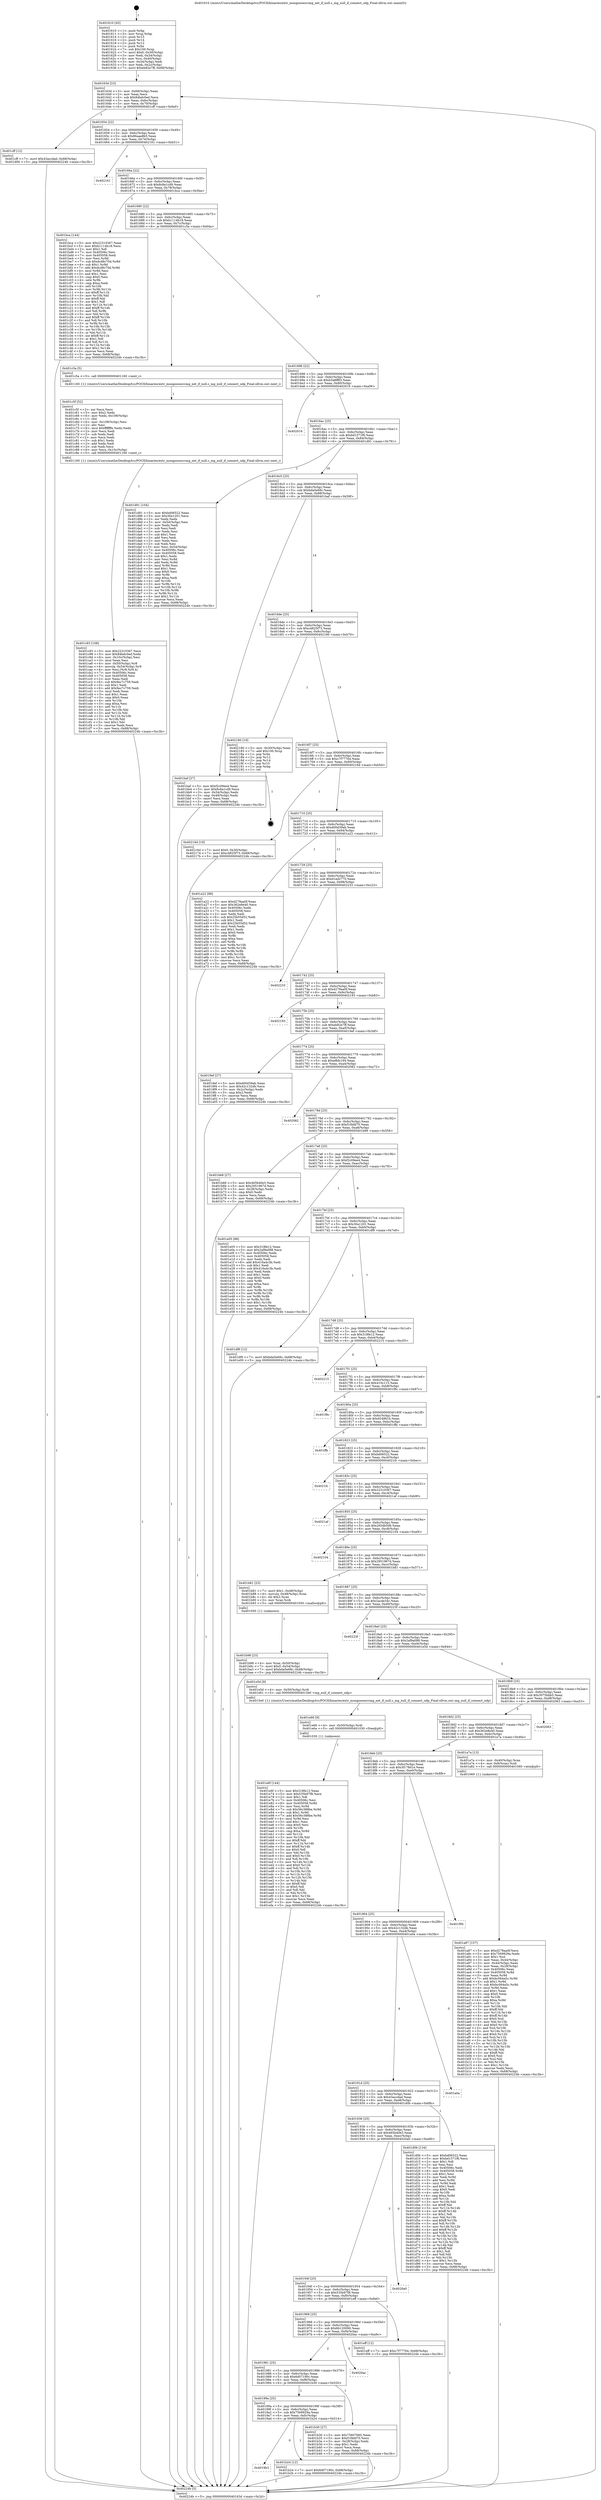 digraph "0x401610" {
  label = "0x401610 (/mnt/c/Users/mathe/Desktop/tcc/POCII/binaries/extr_mongoosesrcmg_net_if_null.c_mg_null_if_connect_udp_Final-ollvm.out::main(0))"
  labelloc = "t"
  node[shape=record]

  Entry [label="",width=0.3,height=0.3,shape=circle,fillcolor=black,style=filled]
  "0x40163d" [label="{
     0x40163d [23]\l
     | [instrs]\l
     &nbsp;&nbsp;0x40163d \<+3\>: mov -0x68(%rbp),%eax\l
     &nbsp;&nbsp;0x401640 \<+2\>: mov %eax,%ecx\l
     &nbsp;&nbsp;0x401642 \<+6\>: sub $0x84bdc0ed,%ecx\l
     &nbsp;&nbsp;0x401648 \<+3\>: mov %eax,-0x6c(%rbp)\l
     &nbsp;&nbsp;0x40164b \<+3\>: mov %ecx,-0x70(%rbp)\l
     &nbsp;&nbsp;0x40164e \<+6\>: je 0000000000401cff \<main+0x6ef\>\l
  }"]
  "0x401cff" [label="{
     0x401cff [12]\l
     | [instrs]\l
     &nbsp;&nbsp;0x401cff \<+7\>: movl $0x43accdad,-0x68(%rbp)\l
     &nbsp;&nbsp;0x401d06 \<+5\>: jmp 000000000040224b \<main+0xc3b\>\l
  }"]
  "0x401654" [label="{
     0x401654 [22]\l
     | [instrs]\l
     &nbsp;&nbsp;0x401654 \<+5\>: jmp 0000000000401659 \<main+0x49\>\l
     &nbsp;&nbsp;0x401659 \<+3\>: mov -0x6c(%rbp),%eax\l
     &nbsp;&nbsp;0x40165c \<+5\>: sub $0x86aae8b5,%eax\l
     &nbsp;&nbsp;0x401661 \<+3\>: mov %eax,-0x74(%rbp)\l
     &nbsp;&nbsp;0x401664 \<+6\>: je 0000000000402161 \<main+0xb51\>\l
  }"]
  Exit [label="",width=0.3,height=0.3,shape=circle,fillcolor=black,style=filled,peripheries=2]
  "0x402161" [label="{
     0x402161\l
  }", style=dashed]
  "0x40166a" [label="{
     0x40166a [22]\l
     | [instrs]\l
     &nbsp;&nbsp;0x40166a \<+5\>: jmp 000000000040166f \<main+0x5f\>\l
     &nbsp;&nbsp;0x40166f \<+3\>: mov -0x6c(%rbp),%eax\l
     &nbsp;&nbsp;0x401672 \<+5\>: sub $0x8c8a1cd9,%eax\l
     &nbsp;&nbsp;0x401677 \<+3\>: mov %eax,-0x78(%rbp)\l
     &nbsp;&nbsp;0x40167a \<+6\>: je 0000000000401bca \<main+0x5ba\>\l
  }"]
  "0x401e6f" [label="{
     0x401e6f [144]\l
     | [instrs]\l
     &nbsp;&nbsp;0x401e6f \<+5\>: mov $0x318fe12,%eax\l
     &nbsp;&nbsp;0x401e74 \<+5\>: mov $0x535b97f8,%ecx\l
     &nbsp;&nbsp;0x401e79 \<+2\>: mov $0x1,%dl\l
     &nbsp;&nbsp;0x401e7b \<+7\>: mov 0x40506c,%esi\l
     &nbsp;&nbsp;0x401e82 \<+8\>: mov 0x405058,%r8d\l
     &nbsp;&nbsp;0x401e8a \<+3\>: mov %esi,%r9d\l
     &nbsp;&nbsp;0x401e8d \<+7\>: sub $0x56c388be,%r9d\l
     &nbsp;&nbsp;0x401e94 \<+4\>: sub $0x1,%r9d\l
     &nbsp;&nbsp;0x401e98 \<+7\>: add $0x56c388be,%r9d\l
     &nbsp;&nbsp;0x401e9f \<+4\>: imul %r9d,%esi\l
     &nbsp;&nbsp;0x401ea3 \<+3\>: and $0x1,%esi\l
     &nbsp;&nbsp;0x401ea6 \<+3\>: cmp $0x0,%esi\l
     &nbsp;&nbsp;0x401ea9 \<+4\>: sete %r10b\l
     &nbsp;&nbsp;0x401ead \<+4\>: cmp $0xa,%r8d\l
     &nbsp;&nbsp;0x401eb1 \<+4\>: setl %r11b\l
     &nbsp;&nbsp;0x401eb5 \<+3\>: mov %r10b,%bl\l
     &nbsp;&nbsp;0x401eb8 \<+3\>: xor $0xff,%bl\l
     &nbsp;&nbsp;0x401ebb \<+3\>: mov %r11b,%r14b\l
     &nbsp;&nbsp;0x401ebe \<+4\>: xor $0xff,%r14b\l
     &nbsp;&nbsp;0x401ec2 \<+3\>: xor $0x0,%dl\l
     &nbsp;&nbsp;0x401ec5 \<+3\>: mov %bl,%r15b\l
     &nbsp;&nbsp;0x401ec8 \<+4\>: and $0x0,%r15b\l
     &nbsp;&nbsp;0x401ecc \<+3\>: and %dl,%r10b\l
     &nbsp;&nbsp;0x401ecf \<+3\>: mov %r14b,%r12b\l
     &nbsp;&nbsp;0x401ed2 \<+4\>: and $0x0,%r12b\l
     &nbsp;&nbsp;0x401ed6 \<+3\>: and %dl,%r11b\l
     &nbsp;&nbsp;0x401ed9 \<+3\>: or %r10b,%r15b\l
     &nbsp;&nbsp;0x401edc \<+3\>: or %r11b,%r12b\l
     &nbsp;&nbsp;0x401edf \<+3\>: xor %r12b,%r15b\l
     &nbsp;&nbsp;0x401ee2 \<+3\>: or %r14b,%bl\l
     &nbsp;&nbsp;0x401ee5 \<+3\>: xor $0xff,%bl\l
     &nbsp;&nbsp;0x401ee8 \<+3\>: or $0x0,%dl\l
     &nbsp;&nbsp;0x401eeb \<+2\>: and %dl,%bl\l
     &nbsp;&nbsp;0x401eed \<+3\>: or %bl,%r15b\l
     &nbsp;&nbsp;0x401ef0 \<+4\>: test $0x1,%r15b\l
     &nbsp;&nbsp;0x401ef4 \<+3\>: cmovne %ecx,%eax\l
     &nbsp;&nbsp;0x401ef7 \<+3\>: mov %eax,-0x68(%rbp)\l
     &nbsp;&nbsp;0x401efa \<+5\>: jmp 000000000040224b \<main+0xc3b\>\l
  }"]
  "0x401bca" [label="{
     0x401bca [144]\l
     | [instrs]\l
     &nbsp;&nbsp;0x401bca \<+5\>: mov $0x22310367,%eax\l
     &nbsp;&nbsp;0x401bcf \<+5\>: mov $0xb1114b18,%ecx\l
     &nbsp;&nbsp;0x401bd4 \<+2\>: mov $0x1,%dl\l
     &nbsp;&nbsp;0x401bd6 \<+7\>: mov 0x40506c,%esi\l
     &nbsp;&nbsp;0x401bdd \<+7\>: mov 0x405058,%edi\l
     &nbsp;&nbsp;0x401be4 \<+3\>: mov %esi,%r8d\l
     &nbsp;&nbsp;0x401be7 \<+7\>: sub $0xdcd8c70d,%r8d\l
     &nbsp;&nbsp;0x401bee \<+4\>: sub $0x1,%r8d\l
     &nbsp;&nbsp;0x401bf2 \<+7\>: add $0xdcd8c70d,%r8d\l
     &nbsp;&nbsp;0x401bf9 \<+4\>: imul %r8d,%esi\l
     &nbsp;&nbsp;0x401bfd \<+3\>: and $0x1,%esi\l
     &nbsp;&nbsp;0x401c00 \<+3\>: cmp $0x0,%esi\l
     &nbsp;&nbsp;0x401c03 \<+4\>: sete %r9b\l
     &nbsp;&nbsp;0x401c07 \<+3\>: cmp $0xa,%edi\l
     &nbsp;&nbsp;0x401c0a \<+4\>: setl %r10b\l
     &nbsp;&nbsp;0x401c0e \<+3\>: mov %r9b,%r11b\l
     &nbsp;&nbsp;0x401c11 \<+4\>: xor $0xff,%r11b\l
     &nbsp;&nbsp;0x401c15 \<+3\>: mov %r10b,%bl\l
     &nbsp;&nbsp;0x401c18 \<+3\>: xor $0xff,%bl\l
     &nbsp;&nbsp;0x401c1b \<+3\>: xor $0x1,%dl\l
     &nbsp;&nbsp;0x401c1e \<+3\>: mov %r11b,%r14b\l
     &nbsp;&nbsp;0x401c21 \<+4\>: and $0xff,%r14b\l
     &nbsp;&nbsp;0x401c25 \<+3\>: and %dl,%r9b\l
     &nbsp;&nbsp;0x401c28 \<+3\>: mov %bl,%r15b\l
     &nbsp;&nbsp;0x401c2b \<+4\>: and $0xff,%r15b\l
     &nbsp;&nbsp;0x401c2f \<+3\>: and %dl,%r10b\l
     &nbsp;&nbsp;0x401c32 \<+3\>: or %r9b,%r14b\l
     &nbsp;&nbsp;0x401c35 \<+3\>: or %r10b,%r15b\l
     &nbsp;&nbsp;0x401c38 \<+3\>: xor %r15b,%r14b\l
     &nbsp;&nbsp;0x401c3b \<+3\>: or %bl,%r11b\l
     &nbsp;&nbsp;0x401c3e \<+4\>: xor $0xff,%r11b\l
     &nbsp;&nbsp;0x401c42 \<+3\>: or $0x1,%dl\l
     &nbsp;&nbsp;0x401c45 \<+3\>: and %dl,%r11b\l
     &nbsp;&nbsp;0x401c48 \<+3\>: or %r11b,%r14b\l
     &nbsp;&nbsp;0x401c4b \<+4\>: test $0x1,%r14b\l
     &nbsp;&nbsp;0x401c4f \<+3\>: cmovne %ecx,%eax\l
     &nbsp;&nbsp;0x401c52 \<+3\>: mov %eax,-0x68(%rbp)\l
     &nbsp;&nbsp;0x401c55 \<+5\>: jmp 000000000040224b \<main+0xc3b\>\l
  }"]
  "0x401680" [label="{
     0x401680 [22]\l
     | [instrs]\l
     &nbsp;&nbsp;0x401680 \<+5\>: jmp 0000000000401685 \<main+0x75\>\l
     &nbsp;&nbsp;0x401685 \<+3\>: mov -0x6c(%rbp),%eax\l
     &nbsp;&nbsp;0x401688 \<+5\>: sub $0xb1114b18,%eax\l
     &nbsp;&nbsp;0x40168d \<+3\>: mov %eax,-0x7c(%rbp)\l
     &nbsp;&nbsp;0x401690 \<+6\>: je 0000000000401c5a \<main+0x64a\>\l
  }"]
  "0x401e66" [label="{
     0x401e66 [9]\l
     | [instrs]\l
     &nbsp;&nbsp;0x401e66 \<+4\>: mov -0x50(%rbp),%rdi\l
     &nbsp;&nbsp;0x401e6a \<+5\>: call 0000000000401030 \<free@plt\>\l
     | [calls]\l
     &nbsp;&nbsp;0x401030 \{1\} (unknown)\l
  }"]
  "0x401c5a" [label="{
     0x401c5a [5]\l
     | [instrs]\l
     &nbsp;&nbsp;0x401c5a \<+5\>: call 0000000000401160 \<next_i\>\l
     | [calls]\l
     &nbsp;&nbsp;0x401160 \{1\} (/mnt/c/Users/mathe/Desktop/tcc/POCII/binaries/extr_mongoosesrcmg_net_if_null.c_mg_null_if_connect_udp_Final-ollvm.out::next_i)\l
  }"]
  "0x401696" [label="{
     0x401696 [22]\l
     | [instrs]\l
     &nbsp;&nbsp;0x401696 \<+5\>: jmp 000000000040169b \<main+0x8b\>\l
     &nbsp;&nbsp;0x40169b \<+3\>: mov -0x6c(%rbp),%eax\l
     &nbsp;&nbsp;0x40169e \<+5\>: sub $0xb3a8ff83,%eax\l
     &nbsp;&nbsp;0x4016a3 \<+3\>: mov %eax,-0x80(%rbp)\l
     &nbsp;&nbsp;0x4016a6 \<+6\>: je 0000000000402016 \<main+0xa06\>\l
  }"]
  "0x401c93" [label="{
     0x401c93 [108]\l
     | [instrs]\l
     &nbsp;&nbsp;0x401c93 \<+5\>: mov $0x22310367,%ecx\l
     &nbsp;&nbsp;0x401c98 \<+5\>: mov $0x84bdc0ed,%edx\l
     &nbsp;&nbsp;0x401c9d \<+6\>: mov -0x10c(%rbp),%esi\l
     &nbsp;&nbsp;0x401ca3 \<+3\>: imul %eax,%esi\l
     &nbsp;&nbsp;0x401ca6 \<+4\>: mov -0x50(%rbp),%r8\l
     &nbsp;&nbsp;0x401caa \<+4\>: movslq -0x54(%rbp),%r9\l
     &nbsp;&nbsp;0x401cae \<+4\>: mov %esi,(%r8,%r9,4)\l
     &nbsp;&nbsp;0x401cb2 \<+7\>: mov 0x40506c,%eax\l
     &nbsp;&nbsp;0x401cb9 \<+7\>: mov 0x405058,%esi\l
     &nbsp;&nbsp;0x401cc0 \<+2\>: mov %eax,%edi\l
     &nbsp;&nbsp;0x401cc2 \<+6\>: sub $0x9ec7c759,%edi\l
     &nbsp;&nbsp;0x401cc8 \<+3\>: sub $0x1,%edi\l
     &nbsp;&nbsp;0x401ccb \<+6\>: add $0x9ec7c759,%edi\l
     &nbsp;&nbsp;0x401cd1 \<+3\>: imul %edi,%eax\l
     &nbsp;&nbsp;0x401cd4 \<+3\>: and $0x1,%eax\l
     &nbsp;&nbsp;0x401cd7 \<+3\>: cmp $0x0,%eax\l
     &nbsp;&nbsp;0x401cda \<+4\>: sete %r10b\l
     &nbsp;&nbsp;0x401cde \<+3\>: cmp $0xa,%esi\l
     &nbsp;&nbsp;0x401ce1 \<+4\>: setl %r11b\l
     &nbsp;&nbsp;0x401ce5 \<+3\>: mov %r10b,%bl\l
     &nbsp;&nbsp;0x401ce8 \<+3\>: and %r11b,%bl\l
     &nbsp;&nbsp;0x401ceb \<+3\>: xor %r11b,%r10b\l
     &nbsp;&nbsp;0x401cee \<+3\>: or %r10b,%bl\l
     &nbsp;&nbsp;0x401cf1 \<+3\>: test $0x1,%bl\l
     &nbsp;&nbsp;0x401cf4 \<+3\>: cmovne %edx,%ecx\l
     &nbsp;&nbsp;0x401cf7 \<+3\>: mov %ecx,-0x68(%rbp)\l
     &nbsp;&nbsp;0x401cfa \<+5\>: jmp 000000000040224b \<main+0xc3b\>\l
  }"]
  "0x402016" [label="{
     0x402016\l
  }", style=dashed]
  "0x4016ac" [label="{
     0x4016ac [25]\l
     | [instrs]\l
     &nbsp;&nbsp;0x4016ac \<+5\>: jmp 00000000004016b1 \<main+0xa1\>\l
     &nbsp;&nbsp;0x4016b1 \<+3\>: mov -0x6c(%rbp),%eax\l
     &nbsp;&nbsp;0x4016b4 \<+5\>: sub $0xbd1571f6,%eax\l
     &nbsp;&nbsp;0x4016b9 \<+6\>: mov %eax,-0x84(%rbp)\l
     &nbsp;&nbsp;0x4016bf \<+6\>: je 0000000000401d91 \<main+0x781\>\l
  }"]
  "0x401c5f" [label="{
     0x401c5f [52]\l
     | [instrs]\l
     &nbsp;&nbsp;0x401c5f \<+2\>: xor %ecx,%ecx\l
     &nbsp;&nbsp;0x401c61 \<+5\>: mov $0x2,%edx\l
     &nbsp;&nbsp;0x401c66 \<+6\>: mov %edx,-0x108(%rbp)\l
     &nbsp;&nbsp;0x401c6c \<+1\>: cltd\l
     &nbsp;&nbsp;0x401c6d \<+6\>: mov -0x108(%rbp),%esi\l
     &nbsp;&nbsp;0x401c73 \<+2\>: idiv %esi\l
     &nbsp;&nbsp;0x401c75 \<+6\>: imul $0xfffffffe,%edx,%edx\l
     &nbsp;&nbsp;0x401c7b \<+2\>: mov %ecx,%edi\l
     &nbsp;&nbsp;0x401c7d \<+2\>: sub %edx,%edi\l
     &nbsp;&nbsp;0x401c7f \<+2\>: mov %ecx,%edx\l
     &nbsp;&nbsp;0x401c81 \<+3\>: sub $0x1,%edx\l
     &nbsp;&nbsp;0x401c84 \<+2\>: add %edx,%edi\l
     &nbsp;&nbsp;0x401c86 \<+2\>: sub %edi,%ecx\l
     &nbsp;&nbsp;0x401c88 \<+6\>: mov %ecx,-0x10c(%rbp)\l
     &nbsp;&nbsp;0x401c8e \<+5\>: call 0000000000401160 \<next_i\>\l
     | [calls]\l
     &nbsp;&nbsp;0x401160 \{1\} (/mnt/c/Users/mathe/Desktop/tcc/POCII/binaries/extr_mongoosesrcmg_net_if_null.c_mg_null_if_connect_udp_Final-ollvm.out::next_i)\l
  }"]
  "0x401d91" [label="{
     0x401d91 [104]\l
     | [instrs]\l
     &nbsp;&nbsp;0x401d91 \<+5\>: mov $0xbd06522,%eax\l
     &nbsp;&nbsp;0x401d96 \<+5\>: mov $0x30a1201,%ecx\l
     &nbsp;&nbsp;0x401d9b \<+2\>: xor %edx,%edx\l
     &nbsp;&nbsp;0x401d9d \<+3\>: mov -0x54(%rbp),%esi\l
     &nbsp;&nbsp;0x401da0 \<+2\>: mov %edx,%edi\l
     &nbsp;&nbsp;0x401da2 \<+2\>: sub %esi,%edi\l
     &nbsp;&nbsp;0x401da4 \<+2\>: mov %edx,%esi\l
     &nbsp;&nbsp;0x401da6 \<+3\>: sub $0x1,%esi\l
     &nbsp;&nbsp;0x401da9 \<+2\>: add %esi,%edi\l
     &nbsp;&nbsp;0x401dab \<+2\>: mov %edx,%esi\l
     &nbsp;&nbsp;0x401dad \<+2\>: sub %edi,%esi\l
     &nbsp;&nbsp;0x401daf \<+3\>: mov %esi,-0x54(%rbp)\l
     &nbsp;&nbsp;0x401db2 \<+7\>: mov 0x40506c,%esi\l
     &nbsp;&nbsp;0x401db9 \<+7\>: mov 0x405058,%edi\l
     &nbsp;&nbsp;0x401dc0 \<+3\>: sub $0x1,%edx\l
     &nbsp;&nbsp;0x401dc3 \<+3\>: mov %esi,%r8d\l
     &nbsp;&nbsp;0x401dc6 \<+3\>: add %edx,%r8d\l
     &nbsp;&nbsp;0x401dc9 \<+4\>: imul %r8d,%esi\l
     &nbsp;&nbsp;0x401dcd \<+3\>: and $0x1,%esi\l
     &nbsp;&nbsp;0x401dd0 \<+3\>: cmp $0x0,%esi\l
     &nbsp;&nbsp;0x401dd3 \<+4\>: sete %r9b\l
     &nbsp;&nbsp;0x401dd7 \<+3\>: cmp $0xa,%edi\l
     &nbsp;&nbsp;0x401dda \<+4\>: setl %r10b\l
     &nbsp;&nbsp;0x401dde \<+3\>: mov %r9b,%r11b\l
     &nbsp;&nbsp;0x401de1 \<+3\>: and %r10b,%r11b\l
     &nbsp;&nbsp;0x401de4 \<+3\>: xor %r10b,%r9b\l
     &nbsp;&nbsp;0x401de7 \<+3\>: or %r9b,%r11b\l
     &nbsp;&nbsp;0x401dea \<+4\>: test $0x1,%r11b\l
     &nbsp;&nbsp;0x401dee \<+3\>: cmovne %ecx,%eax\l
     &nbsp;&nbsp;0x401df1 \<+3\>: mov %eax,-0x68(%rbp)\l
     &nbsp;&nbsp;0x401df4 \<+5\>: jmp 000000000040224b \<main+0xc3b\>\l
  }"]
  "0x4016c5" [label="{
     0x4016c5 [25]\l
     | [instrs]\l
     &nbsp;&nbsp;0x4016c5 \<+5\>: jmp 00000000004016ca \<main+0xba\>\l
     &nbsp;&nbsp;0x4016ca \<+3\>: mov -0x6c(%rbp),%eax\l
     &nbsp;&nbsp;0x4016cd \<+5\>: sub $0xbda5e68c,%eax\l
     &nbsp;&nbsp;0x4016d2 \<+6\>: mov %eax,-0x88(%rbp)\l
     &nbsp;&nbsp;0x4016d8 \<+6\>: je 0000000000401baf \<main+0x59f\>\l
  }"]
  "0x401b98" [label="{
     0x401b98 [23]\l
     | [instrs]\l
     &nbsp;&nbsp;0x401b98 \<+4\>: mov %rax,-0x50(%rbp)\l
     &nbsp;&nbsp;0x401b9c \<+7\>: movl $0x0,-0x54(%rbp)\l
     &nbsp;&nbsp;0x401ba3 \<+7\>: movl $0xbda5e68c,-0x68(%rbp)\l
     &nbsp;&nbsp;0x401baa \<+5\>: jmp 000000000040224b \<main+0xc3b\>\l
  }"]
  "0x401baf" [label="{
     0x401baf [27]\l
     | [instrs]\l
     &nbsp;&nbsp;0x401baf \<+5\>: mov $0xf2c09ee4,%eax\l
     &nbsp;&nbsp;0x401bb4 \<+5\>: mov $0x8c8a1cd9,%ecx\l
     &nbsp;&nbsp;0x401bb9 \<+3\>: mov -0x54(%rbp),%edx\l
     &nbsp;&nbsp;0x401bbc \<+3\>: cmp -0x48(%rbp),%edx\l
     &nbsp;&nbsp;0x401bbf \<+3\>: cmovl %ecx,%eax\l
     &nbsp;&nbsp;0x401bc2 \<+3\>: mov %eax,-0x68(%rbp)\l
     &nbsp;&nbsp;0x401bc5 \<+5\>: jmp 000000000040224b \<main+0xc3b\>\l
  }"]
  "0x4016de" [label="{
     0x4016de [25]\l
     | [instrs]\l
     &nbsp;&nbsp;0x4016de \<+5\>: jmp 00000000004016e3 \<main+0xd3\>\l
     &nbsp;&nbsp;0x4016e3 \<+3\>: mov -0x6c(%rbp),%eax\l
     &nbsp;&nbsp;0x4016e6 \<+5\>: sub $0xc4825f73,%eax\l
     &nbsp;&nbsp;0x4016eb \<+6\>: mov %eax,-0x8c(%rbp)\l
     &nbsp;&nbsp;0x4016f1 \<+6\>: je 0000000000402180 \<main+0xb70\>\l
  }"]
  "0x4019b3" [label="{
     0x4019b3\l
  }", style=dashed]
  "0x402180" [label="{
     0x402180 [19]\l
     | [instrs]\l
     &nbsp;&nbsp;0x402180 \<+3\>: mov -0x30(%rbp),%eax\l
     &nbsp;&nbsp;0x402183 \<+7\>: add $0x100,%rsp\l
     &nbsp;&nbsp;0x40218a \<+1\>: pop %rbx\l
     &nbsp;&nbsp;0x40218b \<+2\>: pop %r12\l
     &nbsp;&nbsp;0x40218d \<+2\>: pop %r14\l
     &nbsp;&nbsp;0x40218f \<+2\>: pop %r15\l
     &nbsp;&nbsp;0x402191 \<+1\>: pop %rbp\l
     &nbsp;&nbsp;0x402192 \<+1\>: ret\l
  }"]
  "0x4016f7" [label="{
     0x4016f7 [25]\l
     | [instrs]\l
     &nbsp;&nbsp;0x4016f7 \<+5\>: jmp 00000000004016fc \<main+0xec\>\l
     &nbsp;&nbsp;0x4016fc \<+3\>: mov -0x6c(%rbp),%eax\l
     &nbsp;&nbsp;0x4016ff \<+5\>: sub $0xc7f77764,%eax\l
     &nbsp;&nbsp;0x401704 \<+6\>: mov %eax,-0x90(%rbp)\l
     &nbsp;&nbsp;0x40170a \<+6\>: je 000000000040216d \<main+0xb5d\>\l
  }"]
  "0x401b24" [label="{
     0x401b24 [12]\l
     | [instrs]\l
     &nbsp;&nbsp;0x401b24 \<+7\>: movl $0x6d07190c,-0x68(%rbp)\l
     &nbsp;&nbsp;0x401b2b \<+5\>: jmp 000000000040224b \<main+0xc3b\>\l
  }"]
  "0x40216d" [label="{
     0x40216d [19]\l
     | [instrs]\l
     &nbsp;&nbsp;0x40216d \<+7\>: movl $0x0,-0x30(%rbp)\l
     &nbsp;&nbsp;0x402174 \<+7\>: movl $0xc4825f73,-0x68(%rbp)\l
     &nbsp;&nbsp;0x40217b \<+5\>: jmp 000000000040224b \<main+0xc3b\>\l
  }"]
  "0x401710" [label="{
     0x401710 [25]\l
     | [instrs]\l
     &nbsp;&nbsp;0x401710 \<+5\>: jmp 0000000000401715 \<main+0x105\>\l
     &nbsp;&nbsp;0x401715 \<+3\>: mov -0x6c(%rbp),%eax\l
     &nbsp;&nbsp;0x401718 \<+5\>: sub $0xd00d39ab,%eax\l
     &nbsp;&nbsp;0x40171d \<+6\>: mov %eax,-0x94(%rbp)\l
     &nbsp;&nbsp;0x401723 \<+6\>: je 0000000000401a22 \<main+0x412\>\l
  }"]
  "0x40199a" [label="{
     0x40199a [25]\l
     | [instrs]\l
     &nbsp;&nbsp;0x40199a \<+5\>: jmp 000000000040199f \<main+0x38f\>\l
     &nbsp;&nbsp;0x40199f \<+3\>: mov -0x6c(%rbp),%eax\l
     &nbsp;&nbsp;0x4019a2 \<+5\>: sub $0x7569929a,%eax\l
     &nbsp;&nbsp;0x4019a7 \<+6\>: mov %eax,-0xfc(%rbp)\l
     &nbsp;&nbsp;0x4019ad \<+6\>: je 0000000000401b24 \<main+0x514\>\l
  }"]
  "0x401a22" [label="{
     0x401a22 [88]\l
     | [instrs]\l
     &nbsp;&nbsp;0x401a22 \<+5\>: mov $0xd278aa0f,%eax\l
     &nbsp;&nbsp;0x401a27 \<+5\>: mov $0x362e8e40,%ecx\l
     &nbsp;&nbsp;0x401a2c \<+7\>: mov 0x40506c,%edx\l
     &nbsp;&nbsp;0x401a33 \<+7\>: mov 0x405058,%esi\l
     &nbsp;&nbsp;0x401a3a \<+2\>: mov %edx,%edi\l
     &nbsp;&nbsp;0x401a3c \<+6\>: sub $0x25b55d52,%edi\l
     &nbsp;&nbsp;0x401a42 \<+3\>: sub $0x1,%edi\l
     &nbsp;&nbsp;0x401a45 \<+6\>: add $0x25b55d52,%edi\l
     &nbsp;&nbsp;0x401a4b \<+3\>: imul %edi,%edx\l
     &nbsp;&nbsp;0x401a4e \<+3\>: and $0x1,%edx\l
     &nbsp;&nbsp;0x401a51 \<+3\>: cmp $0x0,%edx\l
     &nbsp;&nbsp;0x401a54 \<+4\>: sete %r8b\l
     &nbsp;&nbsp;0x401a58 \<+3\>: cmp $0xa,%esi\l
     &nbsp;&nbsp;0x401a5b \<+4\>: setl %r9b\l
     &nbsp;&nbsp;0x401a5f \<+3\>: mov %r8b,%r10b\l
     &nbsp;&nbsp;0x401a62 \<+3\>: and %r9b,%r10b\l
     &nbsp;&nbsp;0x401a65 \<+3\>: xor %r9b,%r8b\l
     &nbsp;&nbsp;0x401a68 \<+3\>: or %r8b,%r10b\l
     &nbsp;&nbsp;0x401a6b \<+4\>: test $0x1,%r10b\l
     &nbsp;&nbsp;0x401a6f \<+3\>: cmovne %ecx,%eax\l
     &nbsp;&nbsp;0x401a72 \<+3\>: mov %eax,-0x68(%rbp)\l
     &nbsp;&nbsp;0x401a75 \<+5\>: jmp 000000000040224b \<main+0xc3b\>\l
  }"]
  "0x401729" [label="{
     0x401729 [25]\l
     | [instrs]\l
     &nbsp;&nbsp;0x401729 \<+5\>: jmp 000000000040172e \<main+0x11e\>\l
     &nbsp;&nbsp;0x40172e \<+3\>: mov -0x6c(%rbp),%eax\l
     &nbsp;&nbsp;0x401731 \<+5\>: sub $0xd1ed2770,%eax\l
     &nbsp;&nbsp;0x401736 \<+6\>: mov %eax,-0x98(%rbp)\l
     &nbsp;&nbsp;0x40173c \<+6\>: je 0000000000402233 \<main+0xc23\>\l
  }"]
  "0x401b30" [label="{
     0x401b30 [27]\l
     | [instrs]\l
     &nbsp;&nbsp;0x401b30 \<+5\>: mov $0x75807685,%eax\l
     &nbsp;&nbsp;0x401b35 \<+5\>: mov $0xf10bfd70,%ecx\l
     &nbsp;&nbsp;0x401b3a \<+3\>: mov -0x28(%rbp),%edx\l
     &nbsp;&nbsp;0x401b3d \<+3\>: cmp $0x1,%edx\l
     &nbsp;&nbsp;0x401b40 \<+3\>: cmovl %ecx,%eax\l
     &nbsp;&nbsp;0x401b43 \<+3\>: mov %eax,-0x68(%rbp)\l
     &nbsp;&nbsp;0x401b46 \<+5\>: jmp 000000000040224b \<main+0xc3b\>\l
  }"]
  "0x402233" [label="{
     0x402233\l
  }", style=dashed]
  "0x401742" [label="{
     0x401742 [25]\l
     | [instrs]\l
     &nbsp;&nbsp;0x401742 \<+5\>: jmp 0000000000401747 \<main+0x137\>\l
     &nbsp;&nbsp;0x401747 \<+3\>: mov -0x6c(%rbp),%eax\l
     &nbsp;&nbsp;0x40174a \<+5\>: sub $0xd278aa0f,%eax\l
     &nbsp;&nbsp;0x40174f \<+6\>: mov %eax,-0x9c(%rbp)\l
     &nbsp;&nbsp;0x401755 \<+6\>: je 0000000000402193 \<main+0xb83\>\l
  }"]
  "0x401981" [label="{
     0x401981 [25]\l
     | [instrs]\l
     &nbsp;&nbsp;0x401981 \<+5\>: jmp 0000000000401986 \<main+0x376\>\l
     &nbsp;&nbsp;0x401986 \<+3\>: mov -0x6c(%rbp),%eax\l
     &nbsp;&nbsp;0x401989 \<+5\>: sub $0x6d07190c,%eax\l
     &nbsp;&nbsp;0x40198e \<+6\>: mov %eax,-0xf8(%rbp)\l
     &nbsp;&nbsp;0x401994 \<+6\>: je 0000000000401b30 \<main+0x520\>\l
  }"]
  "0x402193" [label="{
     0x402193\l
  }", style=dashed]
  "0x40175b" [label="{
     0x40175b [25]\l
     | [instrs]\l
     &nbsp;&nbsp;0x40175b \<+5\>: jmp 0000000000401760 \<main+0x150\>\l
     &nbsp;&nbsp;0x401760 \<+3\>: mov -0x6c(%rbp),%eax\l
     &nbsp;&nbsp;0x401763 \<+5\>: sub $0xeb82e7ff,%eax\l
     &nbsp;&nbsp;0x401768 \<+6\>: mov %eax,-0xa0(%rbp)\l
     &nbsp;&nbsp;0x40176e \<+6\>: je 00000000004019ef \<main+0x3df\>\l
  }"]
  "0x4020ac" [label="{
     0x4020ac\l
  }", style=dashed]
  "0x4019ef" [label="{
     0x4019ef [27]\l
     | [instrs]\l
     &nbsp;&nbsp;0x4019ef \<+5\>: mov $0xd00d39ab,%eax\l
     &nbsp;&nbsp;0x4019f4 \<+5\>: mov $0x42c132db,%ecx\l
     &nbsp;&nbsp;0x4019f9 \<+3\>: mov -0x2c(%rbp),%edx\l
     &nbsp;&nbsp;0x4019fc \<+3\>: cmp $0x2,%edx\l
     &nbsp;&nbsp;0x4019ff \<+3\>: cmovne %ecx,%eax\l
     &nbsp;&nbsp;0x401a02 \<+3\>: mov %eax,-0x68(%rbp)\l
     &nbsp;&nbsp;0x401a05 \<+5\>: jmp 000000000040224b \<main+0xc3b\>\l
  }"]
  "0x401774" [label="{
     0x401774 [25]\l
     | [instrs]\l
     &nbsp;&nbsp;0x401774 \<+5\>: jmp 0000000000401779 \<main+0x169\>\l
     &nbsp;&nbsp;0x401779 \<+3\>: mov -0x6c(%rbp),%eax\l
     &nbsp;&nbsp;0x40177c \<+5\>: sub $0xefbfc194,%eax\l
     &nbsp;&nbsp;0x401781 \<+6\>: mov %eax,-0xa4(%rbp)\l
     &nbsp;&nbsp;0x401787 \<+6\>: je 0000000000402082 \<main+0xa72\>\l
  }"]
  "0x40224b" [label="{
     0x40224b [5]\l
     | [instrs]\l
     &nbsp;&nbsp;0x40224b \<+5\>: jmp 000000000040163d \<main+0x2d\>\l
  }"]
  "0x401610" [label="{
     0x401610 [45]\l
     | [instrs]\l
     &nbsp;&nbsp;0x401610 \<+1\>: push %rbp\l
     &nbsp;&nbsp;0x401611 \<+3\>: mov %rsp,%rbp\l
     &nbsp;&nbsp;0x401614 \<+2\>: push %r15\l
     &nbsp;&nbsp;0x401616 \<+2\>: push %r14\l
     &nbsp;&nbsp;0x401618 \<+2\>: push %r12\l
     &nbsp;&nbsp;0x40161a \<+1\>: push %rbx\l
     &nbsp;&nbsp;0x40161b \<+7\>: sub $0x100,%rsp\l
     &nbsp;&nbsp;0x401622 \<+7\>: movl $0x0,-0x30(%rbp)\l
     &nbsp;&nbsp;0x401629 \<+3\>: mov %edi,-0x34(%rbp)\l
     &nbsp;&nbsp;0x40162c \<+4\>: mov %rsi,-0x40(%rbp)\l
     &nbsp;&nbsp;0x401630 \<+3\>: mov -0x34(%rbp),%edi\l
     &nbsp;&nbsp;0x401633 \<+3\>: mov %edi,-0x2c(%rbp)\l
     &nbsp;&nbsp;0x401636 \<+7\>: movl $0xeb82e7ff,-0x68(%rbp)\l
  }"]
  "0x401968" [label="{
     0x401968 [25]\l
     | [instrs]\l
     &nbsp;&nbsp;0x401968 \<+5\>: jmp 000000000040196d \<main+0x35d\>\l
     &nbsp;&nbsp;0x40196d \<+3\>: mov -0x6c(%rbp),%eax\l
     &nbsp;&nbsp;0x401970 \<+5\>: sub $0x6b120090,%eax\l
     &nbsp;&nbsp;0x401975 \<+6\>: mov %eax,-0xf4(%rbp)\l
     &nbsp;&nbsp;0x40197b \<+6\>: je 00000000004020ac \<main+0xa9c\>\l
  }"]
  "0x402082" [label="{
     0x402082\l
  }", style=dashed]
  "0x40178d" [label="{
     0x40178d [25]\l
     | [instrs]\l
     &nbsp;&nbsp;0x40178d \<+5\>: jmp 0000000000401792 \<main+0x182\>\l
     &nbsp;&nbsp;0x401792 \<+3\>: mov -0x6c(%rbp),%eax\l
     &nbsp;&nbsp;0x401795 \<+5\>: sub $0xf10bfd70,%eax\l
     &nbsp;&nbsp;0x40179a \<+6\>: mov %eax,-0xa8(%rbp)\l
     &nbsp;&nbsp;0x4017a0 \<+6\>: je 0000000000401b66 \<main+0x556\>\l
  }"]
  "0x401eff" [label="{
     0x401eff [12]\l
     | [instrs]\l
     &nbsp;&nbsp;0x401eff \<+7\>: movl $0xc7f77764,-0x68(%rbp)\l
     &nbsp;&nbsp;0x401f06 \<+5\>: jmp 000000000040224b \<main+0xc3b\>\l
  }"]
  "0x401b66" [label="{
     0x401b66 [27]\l
     | [instrs]\l
     &nbsp;&nbsp;0x401b66 \<+5\>: mov $0x465b40e3,%eax\l
     &nbsp;&nbsp;0x401b6b \<+5\>: mov $0x2951967d,%ecx\l
     &nbsp;&nbsp;0x401b70 \<+3\>: mov -0x28(%rbp),%edx\l
     &nbsp;&nbsp;0x401b73 \<+3\>: cmp $0x0,%edx\l
     &nbsp;&nbsp;0x401b76 \<+3\>: cmove %ecx,%eax\l
     &nbsp;&nbsp;0x401b79 \<+3\>: mov %eax,-0x68(%rbp)\l
     &nbsp;&nbsp;0x401b7c \<+5\>: jmp 000000000040224b \<main+0xc3b\>\l
  }"]
  "0x4017a6" [label="{
     0x4017a6 [25]\l
     | [instrs]\l
     &nbsp;&nbsp;0x4017a6 \<+5\>: jmp 00000000004017ab \<main+0x19b\>\l
     &nbsp;&nbsp;0x4017ab \<+3\>: mov -0x6c(%rbp),%eax\l
     &nbsp;&nbsp;0x4017ae \<+5\>: sub $0xf2c09ee4,%eax\l
     &nbsp;&nbsp;0x4017b3 \<+6\>: mov %eax,-0xac(%rbp)\l
     &nbsp;&nbsp;0x4017b9 \<+6\>: je 0000000000401e05 \<main+0x7f5\>\l
  }"]
  "0x40194f" [label="{
     0x40194f [25]\l
     | [instrs]\l
     &nbsp;&nbsp;0x40194f \<+5\>: jmp 0000000000401954 \<main+0x344\>\l
     &nbsp;&nbsp;0x401954 \<+3\>: mov -0x6c(%rbp),%eax\l
     &nbsp;&nbsp;0x401957 \<+5\>: sub $0x535b97f8,%eax\l
     &nbsp;&nbsp;0x40195c \<+6\>: mov %eax,-0xf0(%rbp)\l
     &nbsp;&nbsp;0x401962 \<+6\>: je 0000000000401eff \<main+0x8ef\>\l
  }"]
  "0x401e05" [label="{
     0x401e05 [88]\l
     | [instrs]\l
     &nbsp;&nbsp;0x401e05 \<+5\>: mov $0x318fe12,%eax\l
     &nbsp;&nbsp;0x401e0a \<+5\>: mov $0x2af9a088,%ecx\l
     &nbsp;&nbsp;0x401e0f \<+7\>: mov 0x40506c,%edx\l
     &nbsp;&nbsp;0x401e16 \<+7\>: mov 0x405058,%esi\l
     &nbsp;&nbsp;0x401e1d \<+2\>: mov %edx,%edi\l
     &nbsp;&nbsp;0x401e1f \<+6\>: add $0x416a4c3b,%edi\l
     &nbsp;&nbsp;0x401e25 \<+3\>: sub $0x1,%edi\l
     &nbsp;&nbsp;0x401e28 \<+6\>: sub $0x416a4c3b,%edi\l
     &nbsp;&nbsp;0x401e2e \<+3\>: imul %edi,%edx\l
     &nbsp;&nbsp;0x401e31 \<+3\>: and $0x1,%edx\l
     &nbsp;&nbsp;0x401e34 \<+3\>: cmp $0x0,%edx\l
     &nbsp;&nbsp;0x401e37 \<+4\>: sete %r8b\l
     &nbsp;&nbsp;0x401e3b \<+3\>: cmp $0xa,%esi\l
     &nbsp;&nbsp;0x401e3e \<+4\>: setl %r9b\l
     &nbsp;&nbsp;0x401e42 \<+3\>: mov %r8b,%r10b\l
     &nbsp;&nbsp;0x401e45 \<+3\>: and %r9b,%r10b\l
     &nbsp;&nbsp;0x401e48 \<+3\>: xor %r9b,%r8b\l
     &nbsp;&nbsp;0x401e4b \<+3\>: or %r8b,%r10b\l
     &nbsp;&nbsp;0x401e4e \<+4\>: test $0x1,%r10b\l
     &nbsp;&nbsp;0x401e52 \<+3\>: cmovne %ecx,%eax\l
     &nbsp;&nbsp;0x401e55 \<+3\>: mov %eax,-0x68(%rbp)\l
     &nbsp;&nbsp;0x401e58 \<+5\>: jmp 000000000040224b \<main+0xc3b\>\l
  }"]
  "0x4017bf" [label="{
     0x4017bf [25]\l
     | [instrs]\l
     &nbsp;&nbsp;0x4017bf \<+5\>: jmp 00000000004017c4 \<main+0x1b4\>\l
     &nbsp;&nbsp;0x4017c4 \<+3\>: mov -0x6c(%rbp),%eax\l
     &nbsp;&nbsp;0x4017c7 \<+5\>: sub $0x30a1201,%eax\l
     &nbsp;&nbsp;0x4017cc \<+6\>: mov %eax,-0xb0(%rbp)\l
     &nbsp;&nbsp;0x4017d2 \<+6\>: je 0000000000401df9 \<main+0x7e9\>\l
  }"]
  "0x4020a0" [label="{
     0x4020a0\l
  }", style=dashed]
  "0x401df9" [label="{
     0x401df9 [12]\l
     | [instrs]\l
     &nbsp;&nbsp;0x401df9 \<+7\>: movl $0xbda5e68c,-0x68(%rbp)\l
     &nbsp;&nbsp;0x401e00 \<+5\>: jmp 000000000040224b \<main+0xc3b\>\l
  }"]
  "0x4017d8" [label="{
     0x4017d8 [25]\l
     | [instrs]\l
     &nbsp;&nbsp;0x4017d8 \<+5\>: jmp 00000000004017dd \<main+0x1cd\>\l
     &nbsp;&nbsp;0x4017dd \<+3\>: mov -0x6c(%rbp),%eax\l
     &nbsp;&nbsp;0x4017e0 \<+5\>: sub $0x318fe12,%eax\l
     &nbsp;&nbsp;0x4017e5 \<+6\>: mov %eax,-0xb4(%rbp)\l
     &nbsp;&nbsp;0x4017eb \<+6\>: je 0000000000402215 \<main+0xc05\>\l
  }"]
  "0x401936" [label="{
     0x401936 [25]\l
     | [instrs]\l
     &nbsp;&nbsp;0x401936 \<+5\>: jmp 000000000040193b \<main+0x32b\>\l
     &nbsp;&nbsp;0x40193b \<+3\>: mov -0x6c(%rbp),%eax\l
     &nbsp;&nbsp;0x40193e \<+5\>: sub $0x465b40e3,%eax\l
     &nbsp;&nbsp;0x401943 \<+6\>: mov %eax,-0xec(%rbp)\l
     &nbsp;&nbsp;0x401949 \<+6\>: je 00000000004020a0 \<main+0xa90\>\l
  }"]
  "0x402215" [label="{
     0x402215\l
  }", style=dashed]
  "0x4017f1" [label="{
     0x4017f1 [25]\l
     | [instrs]\l
     &nbsp;&nbsp;0x4017f1 \<+5\>: jmp 00000000004017f6 \<main+0x1e6\>\l
     &nbsp;&nbsp;0x4017f6 \<+3\>: mov -0x6c(%rbp),%eax\l
     &nbsp;&nbsp;0x4017f9 \<+5\>: sub $0x410c115,%eax\l
     &nbsp;&nbsp;0x4017fe \<+6\>: mov %eax,-0xb8(%rbp)\l
     &nbsp;&nbsp;0x401804 \<+6\>: je 0000000000401f8c \<main+0x97c\>\l
  }"]
  "0x401d0b" [label="{
     0x401d0b [134]\l
     | [instrs]\l
     &nbsp;&nbsp;0x401d0b \<+5\>: mov $0xbd06522,%eax\l
     &nbsp;&nbsp;0x401d10 \<+5\>: mov $0xbd1571f6,%ecx\l
     &nbsp;&nbsp;0x401d15 \<+2\>: mov $0x1,%dl\l
     &nbsp;&nbsp;0x401d17 \<+2\>: xor %esi,%esi\l
     &nbsp;&nbsp;0x401d19 \<+7\>: mov 0x40506c,%edi\l
     &nbsp;&nbsp;0x401d20 \<+8\>: mov 0x405058,%r8d\l
     &nbsp;&nbsp;0x401d28 \<+3\>: sub $0x1,%esi\l
     &nbsp;&nbsp;0x401d2b \<+3\>: mov %edi,%r9d\l
     &nbsp;&nbsp;0x401d2e \<+3\>: add %esi,%r9d\l
     &nbsp;&nbsp;0x401d31 \<+4\>: imul %r9d,%edi\l
     &nbsp;&nbsp;0x401d35 \<+3\>: and $0x1,%edi\l
     &nbsp;&nbsp;0x401d38 \<+3\>: cmp $0x0,%edi\l
     &nbsp;&nbsp;0x401d3b \<+4\>: sete %r10b\l
     &nbsp;&nbsp;0x401d3f \<+4\>: cmp $0xa,%r8d\l
     &nbsp;&nbsp;0x401d43 \<+4\>: setl %r11b\l
     &nbsp;&nbsp;0x401d47 \<+3\>: mov %r10b,%bl\l
     &nbsp;&nbsp;0x401d4a \<+3\>: xor $0xff,%bl\l
     &nbsp;&nbsp;0x401d4d \<+3\>: mov %r11b,%r14b\l
     &nbsp;&nbsp;0x401d50 \<+4\>: xor $0xff,%r14b\l
     &nbsp;&nbsp;0x401d54 \<+3\>: xor $0x1,%dl\l
     &nbsp;&nbsp;0x401d57 \<+3\>: mov %bl,%r15b\l
     &nbsp;&nbsp;0x401d5a \<+4\>: and $0xff,%r15b\l
     &nbsp;&nbsp;0x401d5e \<+3\>: and %dl,%r10b\l
     &nbsp;&nbsp;0x401d61 \<+3\>: mov %r14b,%r12b\l
     &nbsp;&nbsp;0x401d64 \<+4\>: and $0xff,%r12b\l
     &nbsp;&nbsp;0x401d68 \<+3\>: and %dl,%r11b\l
     &nbsp;&nbsp;0x401d6b \<+3\>: or %r10b,%r15b\l
     &nbsp;&nbsp;0x401d6e \<+3\>: or %r11b,%r12b\l
     &nbsp;&nbsp;0x401d71 \<+3\>: xor %r12b,%r15b\l
     &nbsp;&nbsp;0x401d74 \<+3\>: or %r14b,%bl\l
     &nbsp;&nbsp;0x401d77 \<+3\>: xor $0xff,%bl\l
     &nbsp;&nbsp;0x401d7a \<+3\>: or $0x1,%dl\l
     &nbsp;&nbsp;0x401d7d \<+2\>: and %dl,%bl\l
     &nbsp;&nbsp;0x401d7f \<+3\>: or %bl,%r15b\l
     &nbsp;&nbsp;0x401d82 \<+4\>: test $0x1,%r15b\l
     &nbsp;&nbsp;0x401d86 \<+3\>: cmovne %ecx,%eax\l
     &nbsp;&nbsp;0x401d89 \<+3\>: mov %eax,-0x68(%rbp)\l
     &nbsp;&nbsp;0x401d8c \<+5\>: jmp 000000000040224b \<main+0xc3b\>\l
  }"]
  "0x401f8c" [label="{
     0x401f8c\l
  }", style=dashed]
  "0x40180a" [label="{
     0x40180a [25]\l
     | [instrs]\l
     &nbsp;&nbsp;0x40180a \<+5\>: jmp 000000000040180f \<main+0x1ff\>\l
     &nbsp;&nbsp;0x40180f \<+3\>: mov -0x6c(%rbp),%eax\l
     &nbsp;&nbsp;0x401812 \<+5\>: sub $0x924861b,%eax\l
     &nbsp;&nbsp;0x401817 \<+6\>: mov %eax,-0xbc(%rbp)\l
     &nbsp;&nbsp;0x40181d \<+6\>: je 0000000000401ffb \<main+0x9eb\>\l
  }"]
  "0x40191d" [label="{
     0x40191d [25]\l
     | [instrs]\l
     &nbsp;&nbsp;0x40191d \<+5\>: jmp 0000000000401922 \<main+0x312\>\l
     &nbsp;&nbsp;0x401922 \<+3\>: mov -0x6c(%rbp),%eax\l
     &nbsp;&nbsp;0x401925 \<+5\>: sub $0x43accdad,%eax\l
     &nbsp;&nbsp;0x40192a \<+6\>: mov %eax,-0xe8(%rbp)\l
     &nbsp;&nbsp;0x401930 \<+6\>: je 0000000000401d0b \<main+0x6fb\>\l
  }"]
  "0x401ffb" [label="{
     0x401ffb\l
  }", style=dashed]
  "0x401823" [label="{
     0x401823 [25]\l
     | [instrs]\l
     &nbsp;&nbsp;0x401823 \<+5\>: jmp 0000000000401828 \<main+0x218\>\l
     &nbsp;&nbsp;0x401828 \<+3\>: mov -0x6c(%rbp),%eax\l
     &nbsp;&nbsp;0x40182b \<+5\>: sub $0xbd06522,%eax\l
     &nbsp;&nbsp;0x401830 \<+6\>: mov %eax,-0xc0(%rbp)\l
     &nbsp;&nbsp;0x401836 \<+6\>: je 00000000004021fc \<main+0xbec\>\l
  }"]
  "0x401a0a" [label="{
     0x401a0a\l
  }", style=dashed]
  "0x4021fc" [label="{
     0x4021fc\l
  }", style=dashed]
  "0x40183c" [label="{
     0x40183c [25]\l
     | [instrs]\l
     &nbsp;&nbsp;0x40183c \<+5\>: jmp 0000000000401841 \<main+0x231\>\l
     &nbsp;&nbsp;0x401841 \<+3\>: mov -0x6c(%rbp),%eax\l
     &nbsp;&nbsp;0x401844 \<+5\>: sub $0x22310367,%eax\l
     &nbsp;&nbsp;0x401849 \<+6\>: mov %eax,-0xc4(%rbp)\l
     &nbsp;&nbsp;0x40184f \<+6\>: je 00000000004021af \<main+0xb9f\>\l
  }"]
  "0x401904" [label="{
     0x401904 [25]\l
     | [instrs]\l
     &nbsp;&nbsp;0x401904 \<+5\>: jmp 0000000000401909 \<main+0x2f9\>\l
     &nbsp;&nbsp;0x401909 \<+3\>: mov -0x6c(%rbp),%eax\l
     &nbsp;&nbsp;0x40190c \<+5\>: sub $0x42c132db,%eax\l
     &nbsp;&nbsp;0x401911 \<+6\>: mov %eax,-0xe4(%rbp)\l
     &nbsp;&nbsp;0x401917 \<+6\>: je 0000000000401a0a \<main+0x3fa\>\l
  }"]
  "0x4021af" [label="{
     0x4021af\l
  }", style=dashed]
  "0x401855" [label="{
     0x401855 [25]\l
     | [instrs]\l
     &nbsp;&nbsp;0x401855 \<+5\>: jmp 000000000040185a \<main+0x24a\>\l
     &nbsp;&nbsp;0x40185a \<+3\>: mov -0x6c(%rbp),%eax\l
     &nbsp;&nbsp;0x40185d \<+5\>: sub $0x265db5d6,%eax\l
     &nbsp;&nbsp;0x401862 \<+6\>: mov %eax,-0xc8(%rbp)\l
     &nbsp;&nbsp;0x401868 \<+6\>: je 0000000000402104 \<main+0xaf4\>\l
  }"]
  "0x401f0b" [label="{
     0x401f0b\l
  }", style=dashed]
  "0x402104" [label="{
     0x402104\l
  }", style=dashed]
  "0x40186e" [label="{
     0x40186e [25]\l
     | [instrs]\l
     &nbsp;&nbsp;0x40186e \<+5\>: jmp 0000000000401873 \<main+0x263\>\l
     &nbsp;&nbsp;0x401873 \<+3\>: mov -0x6c(%rbp),%eax\l
     &nbsp;&nbsp;0x401876 \<+5\>: sub $0x2951967d,%eax\l
     &nbsp;&nbsp;0x40187b \<+6\>: mov %eax,-0xcc(%rbp)\l
     &nbsp;&nbsp;0x401881 \<+6\>: je 0000000000401b81 \<main+0x571\>\l
  }"]
  "0x401a87" [label="{
     0x401a87 [157]\l
     | [instrs]\l
     &nbsp;&nbsp;0x401a87 \<+5\>: mov $0xd278aa0f,%ecx\l
     &nbsp;&nbsp;0x401a8c \<+5\>: mov $0x7569929a,%edx\l
     &nbsp;&nbsp;0x401a91 \<+3\>: mov $0x1,%sil\l
     &nbsp;&nbsp;0x401a94 \<+3\>: mov %eax,-0x44(%rbp)\l
     &nbsp;&nbsp;0x401a97 \<+3\>: mov -0x44(%rbp),%eax\l
     &nbsp;&nbsp;0x401a9a \<+3\>: mov %eax,-0x28(%rbp)\l
     &nbsp;&nbsp;0x401a9d \<+7\>: mov 0x40506c,%eax\l
     &nbsp;&nbsp;0x401aa4 \<+8\>: mov 0x405058,%r8d\l
     &nbsp;&nbsp;0x401aac \<+3\>: mov %eax,%r9d\l
     &nbsp;&nbsp;0x401aaf \<+7\>: add $0xbc064a5c,%r9d\l
     &nbsp;&nbsp;0x401ab6 \<+4\>: sub $0x1,%r9d\l
     &nbsp;&nbsp;0x401aba \<+7\>: sub $0xbc064a5c,%r9d\l
     &nbsp;&nbsp;0x401ac1 \<+4\>: imul %r9d,%eax\l
     &nbsp;&nbsp;0x401ac5 \<+3\>: and $0x1,%eax\l
     &nbsp;&nbsp;0x401ac8 \<+3\>: cmp $0x0,%eax\l
     &nbsp;&nbsp;0x401acb \<+4\>: sete %r10b\l
     &nbsp;&nbsp;0x401acf \<+4\>: cmp $0xa,%r8d\l
     &nbsp;&nbsp;0x401ad3 \<+4\>: setl %r11b\l
     &nbsp;&nbsp;0x401ad7 \<+3\>: mov %r10b,%bl\l
     &nbsp;&nbsp;0x401ada \<+3\>: xor $0xff,%bl\l
     &nbsp;&nbsp;0x401add \<+3\>: mov %r11b,%r14b\l
     &nbsp;&nbsp;0x401ae0 \<+4\>: xor $0xff,%r14b\l
     &nbsp;&nbsp;0x401ae4 \<+4\>: xor $0x0,%sil\l
     &nbsp;&nbsp;0x401ae8 \<+3\>: mov %bl,%r15b\l
     &nbsp;&nbsp;0x401aeb \<+4\>: and $0x0,%r15b\l
     &nbsp;&nbsp;0x401aef \<+3\>: and %sil,%r10b\l
     &nbsp;&nbsp;0x401af2 \<+3\>: mov %r14b,%r12b\l
     &nbsp;&nbsp;0x401af5 \<+4\>: and $0x0,%r12b\l
     &nbsp;&nbsp;0x401af9 \<+3\>: and %sil,%r11b\l
     &nbsp;&nbsp;0x401afc \<+3\>: or %r10b,%r15b\l
     &nbsp;&nbsp;0x401aff \<+3\>: or %r11b,%r12b\l
     &nbsp;&nbsp;0x401b02 \<+3\>: xor %r12b,%r15b\l
     &nbsp;&nbsp;0x401b05 \<+3\>: or %r14b,%bl\l
     &nbsp;&nbsp;0x401b08 \<+3\>: xor $0xff,%bl\l
     &nbsp;&nbsp;0x401b0b \<+4\>: or $0x0,%sil\l
     &nbsp;&nbsp;0x401b0f \<+3\>: and %sil,%bl\l
     &nbsp;&nbsp;0x401b12 \<+3\>: or %bl,%r15b\l
     &nbsp;&nbsp;0x401b15 \<+4\>: test $0x1,%r15b\l
     &nbsp;&nbsp;0x401b19 \<+3\>: cmovne %edx,%ecx\l
     &nbsp;&nbsp;0x401b1c \<+3\>: mov %ecx,-0x68(%rbp)\l
     &nbsp;&nbsp;0x401b1f \<+5\>: jmp 000000000040224b \<main+0xc3b\>\l
  }"]
  "0x401b81" [label="{
     0x401b81 [23]\l
     | [instrs]\l
     &nbsp;&nbsp;0x401b81 \<+7\>: movl $0x1,-0x48(%rbp)\l
     &nbsp;&nbsp;0x401b88 \<+4\>: movslq -0x48(%rbp),%rax\l
     &nbsp;&nbsp;0x401b8c \<+4\>: shl $0x2,%rax\l
     &nbsp;&nbsp;0x401b90 \<+3\>: mov %rax,%rdi\l
     &nbsp;&nbsp;0x401b93 \<+5\>: call 0000000000401050 \<malloc@plt\>\l
     | [calls]\l
     &nbsp;&nbsp;0x401050 \{1\} (unknown)\l
  }"]
  "0x401887" [label="{
     0x401887 [25]\l
     | [instrs]\l
     &nbsp;&nbsp;0x401887 \<+5\>: jmp 000000000040188c \<main+0x27c\>\l
     &nbsp;&nbsp;0x40188c \<+3\>: mov -0x6c(%rbp),%eax\l
     &nbsp;&nbsp;0x40188f \<+5\>: sub $0x2acde34c,%eax\l
     &nbsp;&nbsp;0x401894 \<+6\>: mov %eax,-0xd0(%rbp)\l
     &nbsp;&nbsp;0x40189a \<+6\>: je 000000000040223f \<main+0xc2f\>\l
  }"]
  "0x4018eb" [label="{
     0x4018eb [25]\l
     | [instrs]\l
     &nbsp;&nbsp;0x4018eb \<+5\>: jmp 00000000004018f0 \<main+0x2e0\>\l
     &nbsp;&nbsp;0x4018f0 \<+3\>: mov -0x6c(%rbp),%eax\l
     &nbsp;&nbsp;0x4018f3 \<+5\>: sub $0x3f178d1e,%eax\l
     &nbsp;&nbsp;0x4018f8 \<+6\>: mov %eax,-0xe0(%rbp)\l
     &nbsp;&nbsp;0x4018fe \<+6\>: je 0000000000401f0b \<main+0x8fb\>\l
  }"]
  "0x40223f" [label="{
     0x40223f\l
  }", style=dashed]
  "0x4018a0" [label="{
     0x4018a0 [25]\l
     | [instrs]\l
     &nbsp;&nbsp;0x4018a0 \<+5\>: jmp 00000000004018a5 \<main+0x295\>\l
     &nbsp;&nbsp;0x4018a5 \<+3\>: mov -0x6c(%rbp),%eax\l
     &nbsp;&nbsp;0x4018a8 \<+5\>: sub $0x2af9a088,%eax\l
     &nbsp;&nbsp;0x4018ad \<+6\>: mov %eax,-0xd4(%rbp)\l
     &nbsp;&nbsp;0x4018b3 \<+6\>: je 0000000000401e5d \<main+0x84d\>\l
  }"]
  "0x401a7a" [label="{
     0x401a7a [13]\l
     | [instrs]\l
     &nbsp;&nbsp;0x401a7a \<+4\>: mov -0x40(%rbp),%rax\l
     &nbsp;&nbsp;0x401a7e \<+4\>: mov 0x8(%rax),%rdi\l
     &nbsp;&nbsp;0x401a82 \<+5\>: call 0000000000401060 \<atoi@plt\>\l
     | [calls]\l
     &nbsp;&nbsp;0x401060 \{1\} (unknown)\l
  }"]
  "0x401e5d" [label="{
     0x401e5d [9]\l
     | [instrs]\l
     &nbsp;&nbsp;0x401e5d \<+4\>: mov -0x50(%rbp),%rdi\l
     &nbsp;&nbsp;0x401e61 \<+5\>: call 00000000004015e0 \<mg_null_if_connect_udp\>\l
     | [calls]\l
     &nbsp;&nbsp;0x4015e0 \{1\} (/mnt/c/Users/mathe/Desktop/tcc/POCII/binaries/extr_mongoosesrcmg_net_if_null.c_mg_null_if_connect_udp_Final-ollvm.out::mg_null_if_connect_udp)\l
  }"]
  "0x4018b9" [label="{
     0x4018b9 [25]\l
     | [instrs]\l
     &nbsp;&nbsp;0x4018b9 \<+5\>: jmp 00000000004018be \<main+0x2ae\>\l
     &nbsp;&nbsp;0x4018be \<+3\>: mov -0x6c(%rbp),%eax\l
     &nbsp;&nbsp;0x4018c1 \<+5\>: sub $0x3075bbb5,%eax\l
     &nbsp;&nbsp;0x4018c6 \<+6\>: mov %eax,-0xd8(%rbp)\l
     &nbsp;&nbsp;0x4018cc \<+6\>: je 0000000000402063 \<main+0xa53\>\l
  }"]
  "0x4018d2" [label="{
     0x4018d2 [25]\l
     | [instrs]\l
     &nbsp;&nbsp;0x4018d2 \<+5\>: jmp 00000000004018d7 \<main+0x2c7\>\l
     &nbsp;&nbsp;0x4018d7 \<+3\>: mov -0x6c(%rbp),%eax\l
     &nbsp;&nbsp;0x4018da \<+5\>: sub $0x362e8e40,%eax\l
     &nbsp;&nbsp;0x4018df \<+6\>: mov %eax,-0xdc(%rbp)\l
     &nbsp;&nbsp;0x4018e5 \<+6\>: je 0000000000401a7a \<main+0x46a\>\l
  }"]
  "0x402063" [label="{
     0x402063\l
  }", style=dashed]
  Entry -> "0x401610" [label=" 1"]
  "0x40163d" -> "0x401cff" [label=" 1"]
  "0x40163d" -> "0x401654" [label=" 19"]
  "0x402180" -> Exit [label=" 1"]
  "0x401654" -> "0x402161" [label=" 0"]
  "0x401654" -> "0x40166a" [label=" 19"]
  "0x40216d" -> "0x40224b" [label=" 1"]
  "0x40166a" -> "0x401bca" [label=" 1"]
  "0x40166a" -> "0x401680" [label=" 18"]
  "0x401eff" -> "0x40224b" [label=" 1"]
  "0x401680" -> "0x401c5a" [label=" 1"]
  "0x401680" -> "0x401696" [label=" 17"]
  "0x401e6f" -> "0x40224b" [label=" 1"]
  "0x401696" -> "0x402016" [label=" 0"]
  "0x401696" -> "0x4016ac" [label=" 17"]
  "0x401e66" -> "0x401e6f" [label=" 1"]
  "0x4016ac" -> "0x401d91" [label=" 1"]
  "0x4016ac" -> "0x4016c5" [label=" 16"]
  "0x401e5d" -> "0x401e66" [label=" 1"]
  "0x4016c5" -> "0x401baf" [label=" 2"]
  "0x4016c5" -> "0x4016de" [label=" 14"]
  "0x401e05" -> "0x40224b" [label=" 1"]
  "0x4016de" -> "0x402180" [label=" 1"]
  "0x4016de" -> "0x4016f7" [label=" 13"]
  "0x401df9" -> "0x40224b" [label=" 1"]
  "0x4016f7" -> "0x40216d" [label=" 1"]
  "0x4016f7" -> "0x401710" [label=" 12"]
  "0x401d91" -> "0x40224b" [label=" 1"]
  "0x401710" -> "0x401a22" [label=" 1"]
  "0x401710" -> "0x401729" [label=" 11"]
  "0x401cff" -> "0x40224b" [label=" 1"]
  "0x401729" -> "0x402233" [label=" 0"]
  "0x401729" -> "0x401742" [label=" 11"]
  "0x401c93" -> "0x40224b" [label=" 1"]
  "0x401742" -> "0x402193" [label=" 0"]
  "0x401742" -> "0x40175b" [label=" 11"]
  "0x401c5a" -> "0x401c5f" [label=" 1"]
  "0x40175b" -> "0x4019ef" [label=" 1"]
  "0x40175b" -> "0x401774" [label=" 10"]
  "0x4019ef" -> "0x40224b" [label=" 1"]
  "0x401610" -> "0x40163d" [label=" 1"]
  "0x40224b" -> "0x40163d" [label=" 19"]
  "0x401a22" -> "0x40224b" [label=" 1"]
  "0x401bca" -> "0x40224b" [label=" 1"]
  "0x401774" -> "0x402082" [label=" 0"]
  "0x401774" -> "0x40178d" [label=" 10"]
  "0x401b98" -> "0x40224b" [label=" 1"]
  "0x40178d" -> "0x401b66" [label=" 1"]
  "0x40178d" -> "0x4017a6" [label=" 9"]
  "0x401b81" -> "0x401b98" [label=" 1"]
  "0x4017a6" -> "0x401e05" [label=" 1"]
  "0x4017a6" -> "0x4017bf" [label=" 8"]
  "0x401b30" -> "0x40224b" [label=" 1"]
  "0x4017bf" -> "0x401df9" [label=" 1"]
  "0x4017bf" -> "0x4017d8" [label=" 7"]
  "0x401b24" -> "0x40224b" [label=" 1"]
  "0x4017d8" -> "0x402215" [label=" 0"]
  "0x4017d8" -> "0x4017f1" [label=" 7"]
  "0x40199a" -> "0x401b24" [label=" 1"]
  "0x4017f1" -> "0x401f8c" [label=" 0"]
  "0x4017f1" -> "0x40180a" [label=" 7"]
  "0x401d0b" -> "0x40224b" [label=" 1"]
  "0x40180a" -> "0x401ffb" [label=" 0"]
  "0x40180a" -> "0x401823" [label=" 7"]
  "0x401981" -> "0x401b30" [label=" 1"]
  "0x401823" -> "0x4021fc" [label=" 0"]
  "0x401823" -> "0x40183c" [label=" 7"]
  "0x401c5f" -> "0x401c93" [label=" 1"]
  "0x40183c" -> "0x4021af" [label=" 0"]
  "0x40183c" -> "0x401855" [label=" 7"]
  "0x401968" -> "0x4020ac" [label=" 0"]
  "0x401855" -> "0x402104" [label=" 0"]
  "0x401855" -> "0x40186e" [label=" 7"]
  "0x401baf" -> "0x40224b" [label=" 2"]
  "0x40186e" -> "0x401b81" [label=" 1"]
  "0x40186e" -> "0x401887" [label=" 6"]
  "0x40194f" -> "0x401eff" [label=" 1"]
  "0x401887" -> "0x40223f" [label=" 0"]
  "0x401887" -> "0x4018a0" [label=" 6"]
  "0x401b66" -> "0x40224b" [label=" 1"]
  "0x4018a0" -> "0x401e5d" [label=" 1"]
  "0x4018a0" -> "0x4018b9" [label=" 5"]
  "0x401936" -> "0x40194f" [label=" 3"]
  "0x4018b9" -> "0x402063" [label=" 0"]
  "0x4018b9" -> "0x4018d2" [label=" 5"]
  "0x401936" -> "0x4020a0" [label=" 0"]
  "0x4018d2" -> "0x401a7a" [label=" 1"]
  "0x4018d2" -> "0x4018eb" [label=" 4"]
  "0x401a7a" -> "0x401a87" [label=" 1"]
  "0x401a87" -> "0x40224b" [label=" 1"]
  "0x40194f" -> "0x401968" [label=" 2"]
  "0x4018eb" -> "0x401f0b" [label=" 0"]
  "0x4018eb" -> "0x401904" [label=" 4"]
  "0x401968" -> "0x401981" [label=" 2"]
  "0x401904" -> "0x401a0a" [label=" 0"]
  "0x401904" -> "0x40191d" [label=" 4"]
  "0x401981" -> "0x40199a" [label=" 1"]
  "0x40191d" -> "0x401d0b" [label=" 1"]
  "0x40191d" -> "0x401936" [label=" 3"]
  "0x40199a" -> "0x4019b3" [label=" 0"]
}
